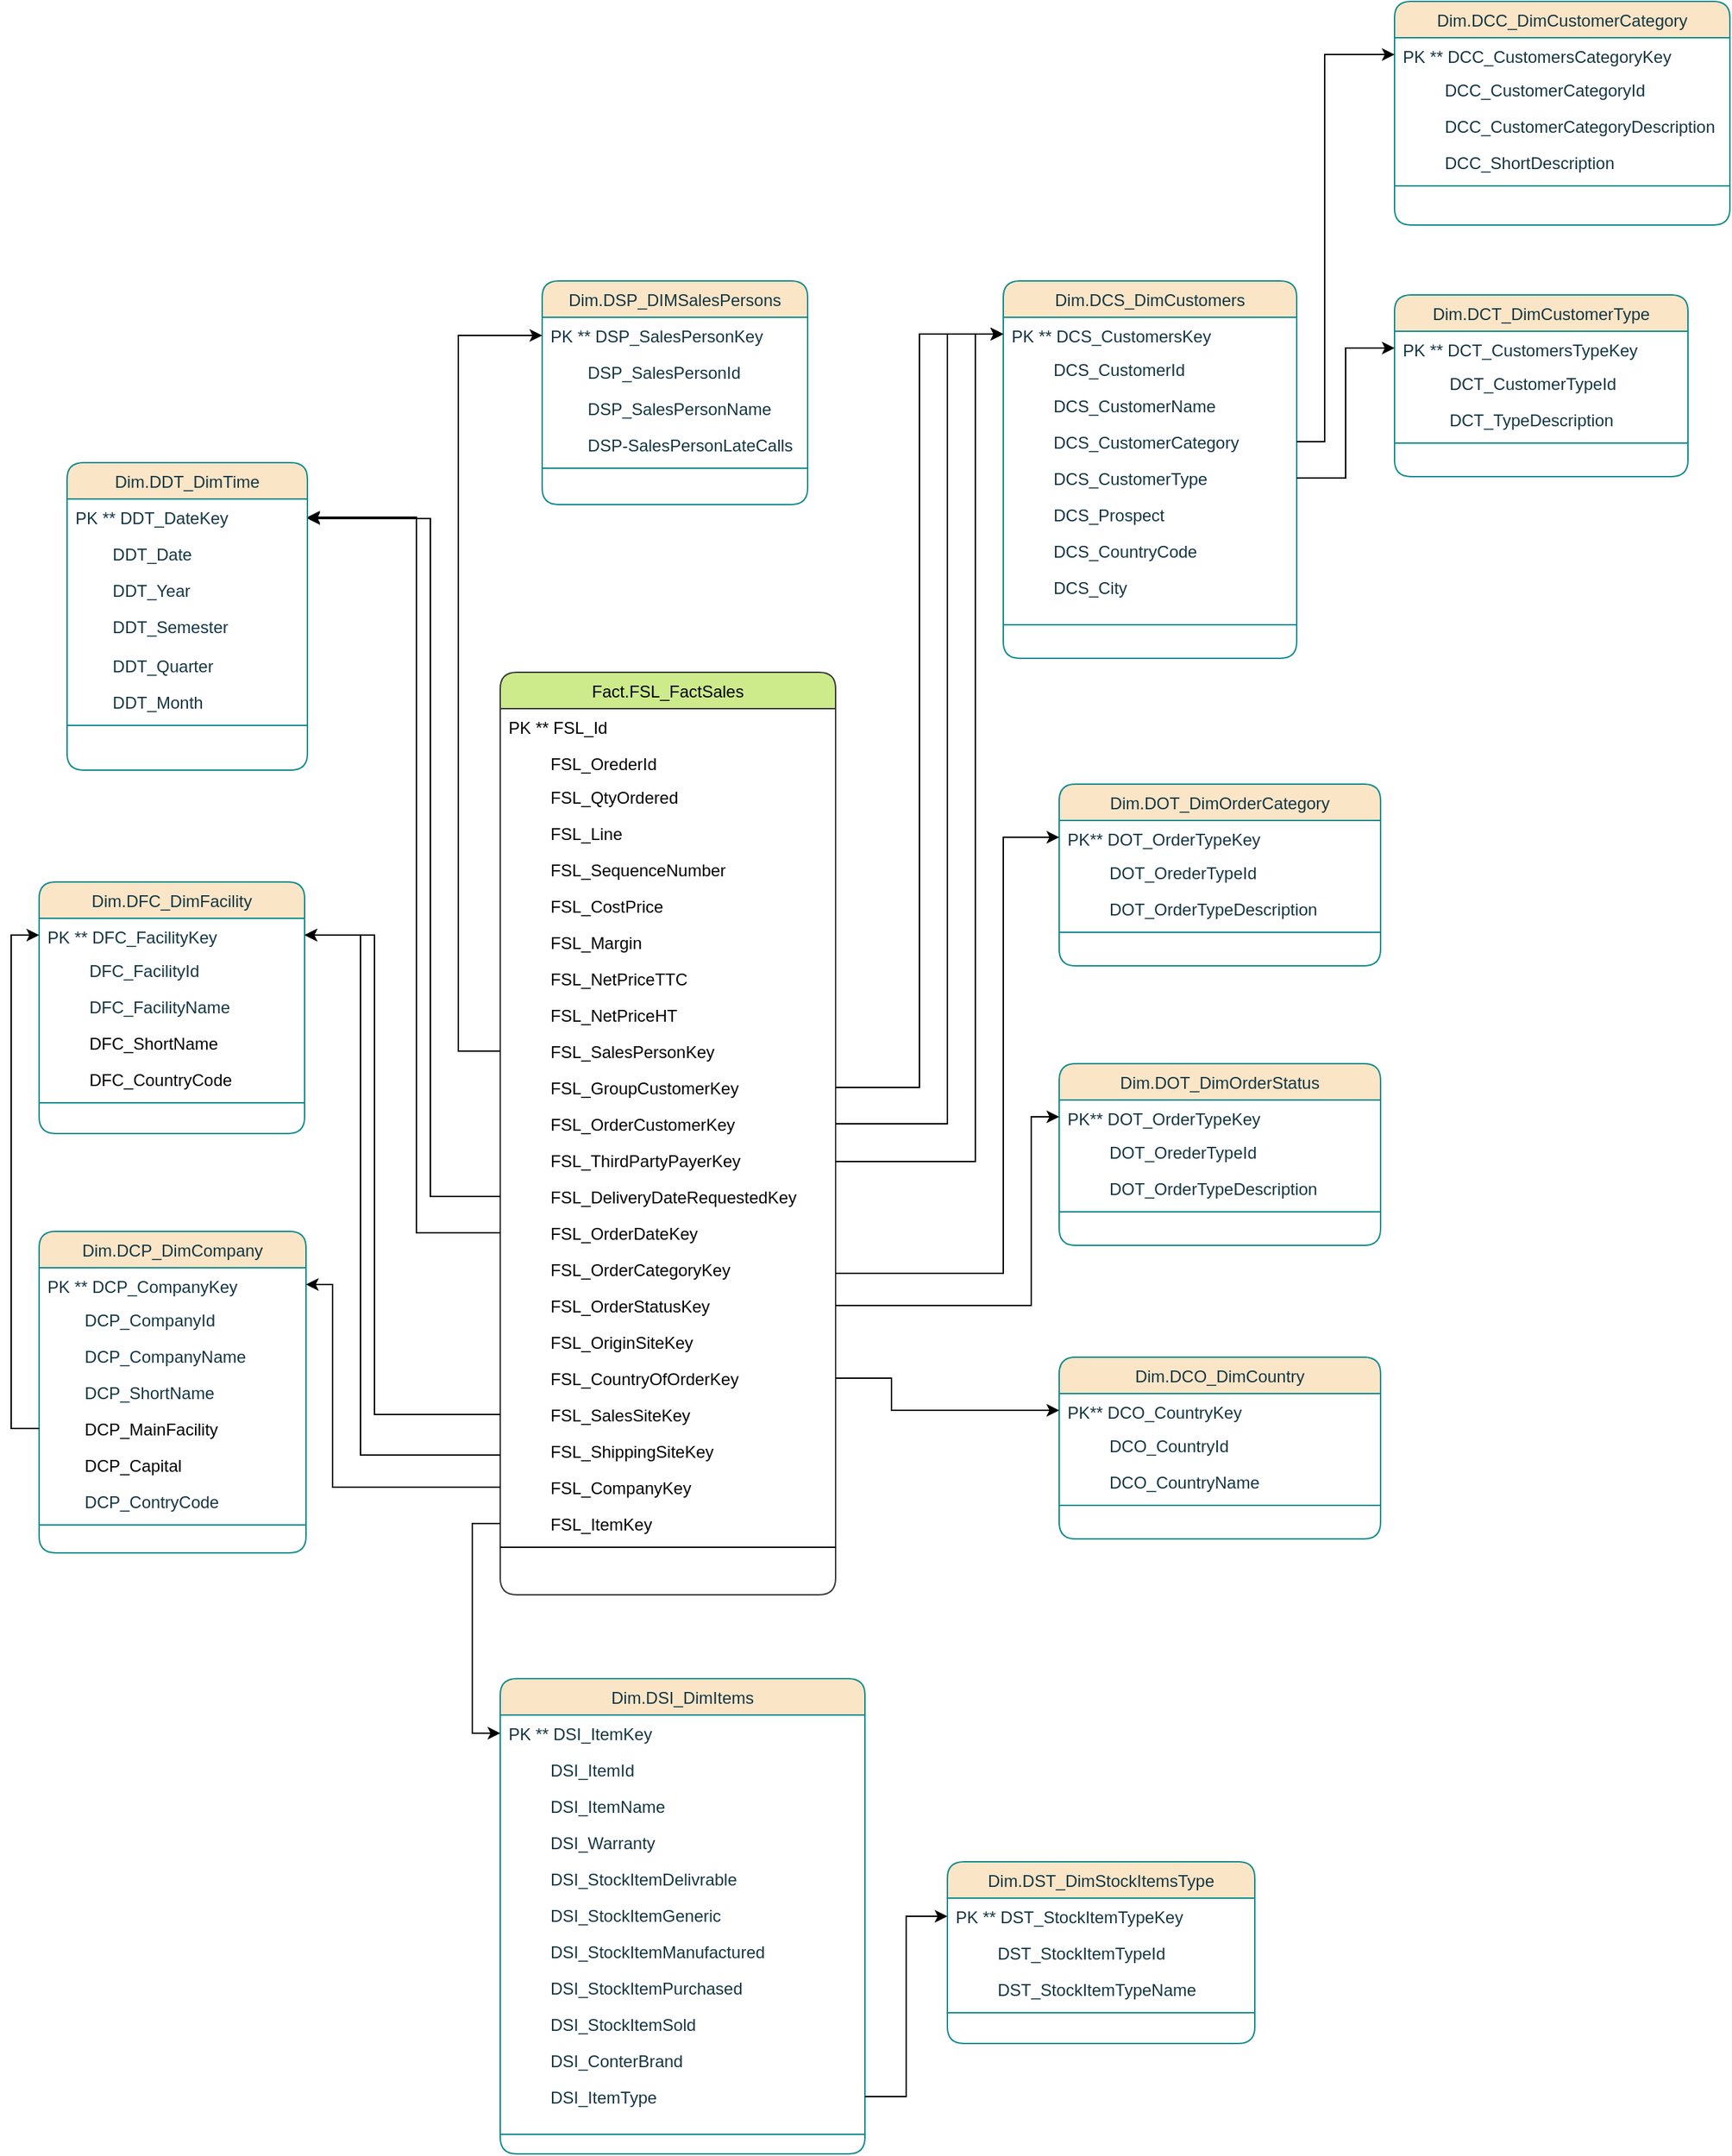 <mxfile version="21.2.3" type="github">
  <diagram id="C5RBs43oDa-KdzZeNtuy" name="Page-1">
    <mxGraphModel dx="1927" dy="1739" grid="1" gridSize="10" guides="0" tooltips="1" connect="1" arrows="1" fold="1" page="1" pageScale="1" pageWidth="827" pageHeight="1169" math="0" shadow="0">
      <root>
        <mxCell id="WIyWlLk6GJQsqaUBKTNV-0" />
        <mxCell id="WIyWlLk6GJQsqaUBKTNV-1" parent="WIyWlLk6GJQsqaUBKTNV-0" />
        <mxCell id="yMNnYsmY4ad9jijK5Zf2-32" value="Fact.FSL_FactSales" style="swimlane;fontStyle=0;align=center;verticalAlign=top;childLayout=stackLayout;horizontal=1;startSize=26;horizontalStack=0;resizeParent=1;resizeLast=0;collapsible=1;marginBottom=0;rounded=1;shadow=0;strokeWidth=1;fillStyle=auto;fillColor=#cdeb8b;strokeColor=#36393d;" parent="WIyWlLk6GJQsqaUBKTNV-1" vertex="1">
          <mxGeometry x="280" y="200" width="240" height="660" as="geometry">
            <mxRectangle x="550" y="140" width="160" height="26" as="alternateBounds" />
          </mxGeometry>
        </mxCell>
        <mxCell id="yMNnYsmY4ad9jijK5Zf2-33" value="PK ** FSL_Id" style="text;align=left;verticalAlign=top;spacingLeft=4;spacingRight=4;overflow=hidden;rotatable=0;points=[[0,0.5],[1,0.5]];portConstraint=eastwest;" parent="yMNnYsmY4ad9jijK5Zf2-32" vertex="1">
          <mxGeometry y="26" width="240" height="26" as="geometry" />
        </mxCell>
        <mxCell id="yMNnYsmY4ad9jijK5Zf2-96" value="         FSL_OrederId" style="text;align=left;verticalAlign=top;spacingLeft=4;spacingRight=4;overflow=hidden;rotatable=0;points=[[0,0.5],[1,0.5]];portConstraint=eastwest;rounded=0;shadow=0;html=0;" parent="yMNnYsmY4ad9jijK5Zf2-32" vertex="1">
          <mxGeometry y="52" width="240" height="24" as="geometry" />
        </mxCell>
        <mxCell id="yMNnYsmY4ad9jijK5Zf2-80" value="         FSL_QtyOrdered " style="text;align=left;verticalAlign=top;spacingLeft=4;spacingRight=4;overflow=hidden;rotatable=0;points=[[0,0.5],[1,0.5]];portConstraint=eastwest;rounded=0;shadow=0;html=0;" parent="yMNnYsmY4ad9jijK5Zf2-32" vertex="1">
          <mxGeometry y="76" width="240" height="26" as="geometry" />
        </mxCell>
        <mxCell id="yMNnYsmY4ad9jijK5Zf2-84" value="         FSL_Line " style="text;align=left;verticalAlign=top;spacingLeft=4;spacingRight=4;overflow=hidden;rotatable=0;points=[[0,0.5],[1,0.5]];portConstraint=eastwest;rounded=0;shadow=0;html=0;" parent="yMNnYsmY4ad9jijK5Zf2-32" vertex="1">
          <mxGeometry y="102" width="240" height="26" as="geometry" />
        </mxCell>
        <mxCell id="yMNnYsmY4ad9jijK5Zf2-85" value="         FSL_SequenceNumber " style="text;align=left;verticalAlign=top;spacingLeft=4;spacingRight=4;overflow=hidden;rotatable=0;points=[[0,0.5],[1,0.5]];portConstraint=eastwest;rounded=0;shadow=0;html=0;" parent="yMNnYsmY4ad9jijK5Zf2-32" vertex="1">
          <mxGeometry y="128" width="240" height="26" as="geometry" />
        </mxCell>
        <mxCell id="yMNnYsmY4ad9jijK5Zf2-90" value="         FSL_CostPrice " style="text;align=left;verticalAlign=top;spacingLeft=4;spacingRight=4;overflow=hidden;rotatable=0;points=[[0,0.5],[1,0.5]];portConstraint=eastwest;rounded=0;shadow=0;html=0;" parent="yMNnYsmY4ad9jijK5Zf2-32" vertex="1">
          <mxGeometry y="154" width="240" height="26" as="geometry" />
        </mxCell>
        <mxCell id="yMNnYsmY4ad9jijK5Zf2-91" value="         FSL_Margin" style="text;align=left;verticalAlign=top;spacingLeft=4;spacingRight=4;overflow=hidden;rotatable=0;points=[[0,0.5],[1,0.5]];portConstraint=eastwest;rounded=0;shadow=0;html=0;" parent="yMNnYsmY4ad9jijK5Zf2-32" vertex="1">
          <mxGeometry y="180" width="240" height="26" as="geometry" />
        </mxCell>
        <mxCell id="yMNnYsmY4ad9jijK5Zf2-92" value="         FSL_NetPriceTTC " style="text;align=left;verticalAlign=top;spacingLeft=4;spacingRight=4;overflow=hidden;rotatable=0;points=[[0,0.5],[1,0.5]];portConstraint=eastwest;rounded=0;shadow=0;html=0;" parent="yMNnYsmY4ad9jijK5Zf2-32" vertex="1">
          <mxGeometry y="206" width="240" height="26" as="geometry" />
        </mxCell>
        <mxCell id="yMNnYsmY4ad9jijK5Zf2-93" value="         FSL_NetPriceHT " style="text;align=left;verticalAlign=top;spacingLeft=4;spacingRight=4;overflow=hidden;rotatable=0;points=[[0,0.5],[1,0.5]];portConstraint=eastwest;rounded=0;shadow=0;html=0;" parent="yMNnYsmY4ad9jijK5Zf2-32" vertex="1">
          <mxGeometry y="232" width="240" height="26" as="geometry" />
        </mxCell>
        <mxCell id="yMNnYsmY4ad9jijK5Zf2-75" value="         FSL_SalesPersonKey" style="text;align=left;verticalAlign=top;spacingLeft=4;spacingRight=4;overflow=hidden;rotatable=0;points=[[0,0.5],[1,0.5]];portConstraint=eastwest;rounded=0;shadow=0;html=0;" parent="yMNnYsmY4ad9jijK5Zf2-32" vertex="1">
          <mxGeometry y="258" width="240" height="26" as="geometry" />
        </mxCell>
        <mxCell id="yMNnYsmY4ad9jijK5Zf2-46" value="         FSL_GroupCustomerKey" style="text;align=left;verticalAlign=top;spacingLeft=4;spacingRight=4;overflow=hidden;rotatable=0;points=[[0,0.5],[1,0.5]];portConstraint=eastwest;rounded=0;shadow=0;html=0;" parent="yMNnYsmY4ad9jijK5Zf2-32" vertex="1">
          <mxGeometry y="284" width="240" height="26" as="geometry" />
        </mxCell>
        <mxCell id="yMNnYsmY4ad9jijK5Zf2-48" value="         FSL_OrderCustomerKey" style="text;align=left;verticalAlign=top;spacingLeft=4;spacingRight=4;overflow=hidden;rotatable=0;points=[[0,0.5],[1,0.5]];portConstraint=eastwest;rounded=0;shadow=0;html=0;" parent="yMNnYsmY4ad9jijK5Zf2-32" vertex="1">
          <mxGeometry y="310" width="240" height="26" as="geometry" />
        </mxCell>
        <mxCell id="yMNnYsmY4ad9jijK5Zf2-49" value="         FSL_ThirdPartyPayerKey" style="text;align=left;verticalAlign=top;spacingLeft=4;spacingRight=4;overflow=hidden;rotatable=0;points=[[0,0.5],[1,0.5]];portConstraint=eastwest;rounded=0;shadow=0;html=0;" parent="yMNnYsmY4ad9jijK5Zf2-32" vertex="1">
          <mxGeometry y="336" width="240" height="26" as="geometry" />
        </mxCell>
        <mxCell id="yMNnYsmY4ad9jijK5Zf2-56" value="         FSL_DeliveryDateRequestedKey" style="text;align=left;verticalAlign=top;spacingLeft=4;spacingRight=4;overflow=hidden;rotatable=0;points=[[0,0.5],[1,0.5]];portConstraint=eastwest;rounded=0;shadow=0;html=0;" parent="yMNnYsmY4ad9jijK5Zf2-32" vertex="1">
          <mxGeometry y="362" width="240" height="26" as="geometry" />
        </mxCell>
        <mxCell id="yMNnYsmY4ad9jijK5Zf2-58" value="         FSL_OrderDateKey" style="text;align=left;verticalAlign=top;spacingLeft=4;spacingRight=4;overflow=hidden;rotatable=0;points=[[0,0.5],[1,0.5]];portConstraint=eastwest;rounded=0;shadow=0;html=0;" parent="yMNnYsmY4ad9jijK5Zf2-32" vertex="1">
          <mxGeometry y="388" width="240" height="26" as="geometry" />
        </mxCell>
        <mxCell id="yMNnYsmY4ad9jijK5Zf2-71" value="         FSL_OrderCategoryKey" style="text;align=left;verticalAlign=top;spacingLeft=4;spacingRight=4;overflow=hidden;rotatable=0;points=[[0,0.5],[1,0.5]];portConstraint=eastwest;rounded=0;shadow=0;html=0;" parent="yMNnYsmY4ad9jijK5Zf2-32" vertex="1">
          <mxGeometry y="414" width="240" height="26" as="geometry" />
        </mxCell>
        <mxCell id="yMNnYsmY4ad9jijK5Zf2-70" value="         FSL_OrderStatusKey" style="text;align=left;verticalAlign=top;spacingLeft=4;spacingRight=4;overflow=hidden;rotatable=0;points=[[0,0.5],[1,0.5]];portConstraint=eastwest;rounded=0;shadow=0;html=0;" parent="yMNnYsmY4ad9jijK5Zf2-32" vertex="1">
          <mxGeometry y="440" width="240" height="26" as="geometry" />
        </mxCell>
        <mxCell id="yMNnYsmY4ad9jijK5Zf2-72" value="         FSL_OriginSiteKey" style="text;align=left;verticalAlign=top;spacingLeft=4;spacingRight=4;overflow=hidden;rotatable=0;points=[[0,0.5],[1,0.5]];portConstraint=eastwest;rounded=0;shadow=0;html=0;" parent="yMNnYsmY4ad9jijK5Zf2-32" vertex="1">
          <mxGeometry y="466" width="240" height="26" as="geometry" />
        </mxCell>
        <mxCell id="yMNnYsmY4ad9jijK5Zf2-51" value="         FSL_CountryOfOrderKey" style="text;align=left;verticalAlign=top;spacingLeft=4;spacingRight=4;overflow=hidden;rotatable=0;points=[[0,0.5],[1,0.5]];portConstraint=eastwest;rounded=0;shadow=0;html=0;" parent="yMNnYsmY4ad9jijK5Zf2-32" vertex="1">
          <mxGeometry y="492" width="240" height="26" as="geometry" />
        </mxCell>
        <mxCell id="yMNnYsmY4ad9jijK5Zf2-73" value="         FSL_SalesSiteKey" style="text;align=left;verticalAlign=top;spacingLeft=4;spacingRight=4;overflow=hidden;rotatable=0;points=[[0,0.5],[1,0.5]];portConstraint=eastwest;rounded=0;shadow=0;html=0;" parent="yMNnYsmY4ad9jijK5Zf2-32" vertex="1">
          <mxGeometry y="518" width="240" height="26" as="geometry" />
        </mxCell>
        <mxCell id="yMNnYsmY4ad9jijK5Zf2-74" value="         FSL_ShippingSiteKey" style="text;align=left;verticalAlign=top;spacingLeft=4;spacingRight=4;overflow=hidden;rotatable=0;points=[[0,0.5],[1,0.5]];portConstraint=eastwest;rounded=0;shadow=0;html=0;" parent="yMNnYsmY4ad9jijK5Zf2-32" vertex="1">
          <mxGeometry y="544" width="240" height="26" as="geometry" />
        </mxCell>
        <mxCell id="yMNnYsmY4ad9jijK5Zf2-76" value="         FSL_CompanyKey" style="text;align=left;verticalAlign=top;spacingLeft=4;spacingRight=4;overflow=hidden;rotatable=0;points=[[0,0.5],[1,0.5]];portConstraint=eastwest;rounded=0;shadow=0;html=0;" parent="yMNnYsmY4ad9jijK5Zf2-32" vertex="1">
          <mxGeometry y="570" width="240" height="26" as="geometry" />
        </mxCell>
        <mxCell id="yMNnYsmY4ad9jijK5Zf2-88" value="         FSL_ItemKey " style="text;align=left;verticalAlign=top;spacingLeft=4;spacingRight=4;overflow=hidden;rotatable=0;points=[[0,0.5],[1,0.5]];portConstraint=eastwest;rounded=0;shadow=0;html=0;" parent="yMNnYsmY4ad9jijK5Zf2-32" vertex="1">
          <mxGeometry y="596" width="240" height="26" as="geometry" />
        </mxCell>
        <mxCell id="yMNnYsmY4ad9jijK5Zf2-87" value="" style="line;html=1;strokeWidth=1;align=left;verticalAlign=middle;spacingTop=-1;spacingLeft=3;spacingRight=3;rotatable=0;labelPosition=right;points=[];portConstraint=eastwest;" parent="yMNnYsmY4ad9jijK5Zf2-32" vertex="1">
          <mxGeometry y="622" width="240" height="8" as="geometry" />
        </mxCell>
        <mxCell id="m-47DNpjr32yF3__NVyS-0" value="Dim.DFC_DimFacility" style="swimlane;fontStyle=0;align=center;verticalAlign=top;childLayout=stackLayout;horizontal=1;startSize=26;horizontalStack=0;resizeParent=1;resizeLast=0;collapsible=1;marginBottom=0;rounded=1;shadow=0;strokeWidth=1;fillColor=#FAE5C7;strokeColor=#0F8B8D;labelBackgroundColor=none;fontColor=#143642;" vertex="1" parent="WIyWlLk6GJQsqaUBKTNV-1">
          <mxGeometry x="-50" y="350" width="190" height="180" as="geometry">
            <mxRectangle x="550" y="140" width="160" height="26" as="alternateBounds" />
          </mxGeometry>
        </mxCell>
        <mxCell id="m-47DNpjr32yF3__NVyS-1" value="PK ** DFC_FacilityKey" style="text;align=left;verticalAlign=top;spacingLeft=4;spacingRight=4;overflow=hidden;rotatable=0;points=[[0,0.5],[1,0.5]];portConstraint=eastwest;labelBackgroundColor=none;fontColor=#143642;rounded=1;" vertex="1" parent="m-47DNpjr32yF3__NVyS-0">
          <mxGeometry y="26" width="190" height="24" as="geometry" />
        </mxCell>
        <mxCell id="m-47DNpjr32yF3__NVyS-2" value="         DFC_FacilityId" style="text;align=left;verticalAlign=top;spacingLeft=4;spacingRight=4;overflow=hidden;rotatable=0;points=[[0,0.5],[1,0.5]];portConstraint=eastwest;labelBackgroundColor=none;fontColor=#143642;rounded=1;" vertex="1" parent="m-47DNpjr32yF3__NVyS-0">
          <mxGeometry y="50" width="190" height="26" as="geometry" />
        </mxCell>
        <mxCell id="m-47DNpjr32yF3__NVyS-3" value="         DFC_FacilityName" style="text;align=left;verticalAlign=top;spacingLeft=4;spacingRight=4;overflow=hidden;rotatable=0;points=[[0,0.5],[1,0.5]];portConstraint=eastwest;labelBackgroundColor=none;fontColor=#143642;rounded=1;" vertex="1" parent="m-47DNpjr32yF3__NVyS-0">
          <mxGeometry y="76" width="190" height="26" as="geometry" />
        </mxCell>
        <mxCell id="m-47DNpjr32yF3__NVyS-4" value="         DFC_ShortName" style="text;align=left;verticalAlign=top;spacingLeft=4;spacingRight=4;overflow=hidden;rotatable=0;points=[[0,0.5],[1,0.5]];portConstraint=eastwest;labelBackgroundColor=none;rounded=1;" vertex="1" parent="m-47DNpjr32yF3__NVyS-0">
          <mxGeometry y="102" width="190" height="26" as="geometry" />
        </mxCell>
        <mxCell id="m-47DNpjr32yF3__NVyS-5" value="         DFC_CountryCode" style="text;align=left;verticalAlign=top;spacingLeft=4;spacingRight=4;overflow=hidden;rotatable=0;points=[[0,0.5],[1,0.5]];portConstraint=eastwest;labelBackgroundColor=none;rounded=1;" vertex="1" parent="m-47DNpjr32yF3__NVyS-0">
          <mxGeometry y="128" width="190" height="26" as="geometry" />
        </mxCell>
        <mxCell id="m-47DNpjr32yF3__NVyS-10" value="" style="line;html=1;strokeWidth=1;align=left;verticalAlign=middle;spacingTop=-1;spacingLeft=3;spacingRight=3;rotatable=0;labelPosition=right;points=[];portConstraint=eastwest;labelBackgroundColor=none;fillColor=#FAE5C7;strokeColor=#0F8B8D;fontColor=#143642;rounded=1;" vertex="1" parent="m-47DNpjr32yF3__NVyS-0">
          <mxGeometry y="154" width="190" height="8" as="geometry" />
        </mxCell>
        <mxCell id="m-47DNpjr32yF3__NVyS-11" value="Dim.DCP_DimCompany" style="swimlane;fontStyle=0;align=center;verticalAlign=top;childLayout=stackLayout;horizontal=1;startSize=26;horizontalStack=0;resizeParent=1;resizeLast=0;collapsible=1;marginBottom=0;rounded=1;shadow=0;strokeWidth=1;fillColor=#FAE5C7;strokeColor=#0F8B8D;labelBackgroundColor=none;fontColor=#143642;" vertex="1" parent="WIyWlLk6GJQsqaUBKTNV-1">
          <mxGeometry x="-50" y="600" width="191" height="230" as="geometry">
            <mxRectangle x="550" y="140" width="160" height="26" as="alternateBounds" />
          </mxGeometry>
        </mxCell>
        <mxCell id="m-47DNpjr32yF3__NVyS-12" value="PK ** DCP_CompanyKey&#xa;" style="text;align=left;verticalAlign=top;spacingLeft=4;spacingRight=4;overflow=hidden;rotatable=0;points=[[0,0.5],[1,0.5]];portConstraint=eastwest;labelBackgroundColor=none;fontColor=#143642;rounded=1;" vertex="1" parent="m-47DNpjr32yF3__NVyS-11">
          <mxGeometry y="26" width="191" height="24" as="geometry" />
        </mxCell>
        <mxCell id="m-47DNpjr32yF3__NVyS-13" value="        DCP_CompanyId" style="text;align=left;verticalAlign=top;spacingLeft=4;spacingRight=4;overflow=hidden;rotatable=0;points=[[0,0.5],[1,0.5]];portConstraint=eastwest;labelBackgroundColor=none;fontColor=#143642;rounded=1;" vertex="1" parent="m-47DNpjr32yF3__NVyS-11">
          <mxGeometry y="50" width="191" height="26" as="geometry" />
        </mxCell>
        <mxCell id="m-47DNpjr32yF3__NVyS-14" value="        DCP_CompanyName" style="text;align=left;verticalAlign=top;spacingLeft=4;spacingRight=4;overflow=hidden;rotatable=0;points=[[0,0.5],[1,0.5]];portConstraint=eastwest;labelBackgroundColor=none;fontColor=#143642;rounded=1;" vertex="1" parent="m-47DNpjr32yF3__NVyS-11">
          <mxGeometry y="76" width="191" height="26" as="geometry" />
        </mxCell>
        <mxCell id="m-47DNpjr32yF3__NVyS-15" value="        DCP_ShortName" style="text;align=left;verticalAlign=top;spacingLeft=4;spacingRight=4;overflow=hidden;rotatable=0;points=[[0,0.5],[1,0.5]];portConstraint=eastwest;labelBackgroundColor=none;fontColor=#143642;rounded=1;" vertex="1" parent="m-47DNpjr32yF3__NVyS-11">
          <mxGeometry y="102" width="191" height="26" as="geometry" />
        </mxCell>
        <mxCell id="m-47DNpjr32yF3__NVyS-16" value="        DCP_MainFacility" style="text;align=left;verticalAlign=top;spacingLeft=4;spacingRight=4;overflow=hidden;rotatable=0;points=[[0,0.5],[1,0.5]];portConstraint=eastwest;rounded=1;shadow=0;html=0;labelBackgroundColor=none;" vertex="1" parent="m-47DNpjr32yF3__NVyS-11">
          <mxGeometry y="128" width="191" height="26" as="geometry" />
        </mxCell>
        <mxCell id="m-47DNpjr32yF3__NVyS-17" value="        DCP_Capital" style="text;align=left;verticalAlign=top;spacingLeft=4;spacingRight=4;overflow=hidden;rotatable=0;points=[[0,0.5],[1,0.5]];portConstraint=eastwest;rounded=1;shadow=0;html=0;labelBackgroundColor=none;" vertex="1" parent="m-47DNpjr32yF3__NVyS-11">
          <mxGeometry y="154" width="191" height="26" as="geometry" />
        </mxCell>
        <mxCell id="m-47DNpjr32yF3__NVyS-18" value="        DCP_ContryCode" style="text;align=left;verticalAlign=top;spacingLeft=4;spacingRight=4;overflow=hidden;rotatable=0;points=[[0,0.5],[1,0.5]];portConstraint=eastwest;labelBackgroundColor=none;fontColor=#143642;rounded=1;" vertex="1" parent="m-47DNpjr32yF3__NVyS-11">
          <mxGeometry y="180" width="191" height="26" as="geometry" />
        </mxCell>
        <mxCell id="m-47DNpjr32yF3__NVyS-19" value="" style="line;html=1;strokeWidth=1;align=left;verticalAlign=middle;spacingTop=-1;spacingLeft=3;spacingRight=3;rotatable=0;labelPosition=right;points=[];portConstraint=eastwest;labelBackgroundColor=none;fillColor=#FAE5C7;strokeColor=#0F8B8D;fontColor=#143642;rounded=1;" vertex="1" parent="m-47DNpjr32yF3__NVyS-11">
          <mxGeometry y="206" width="191" height="8" as="geometry" />
        </mxCell>
        <mxCell id="m-47DNpjr32yF3__NVyS-20" value="Dim.DDT_DimTime" style="swimlane;fontStyle=0;align=center;verticalAlign=top;childLayout=stackLayout;horizontal=1;startSize=26;horizontalStack=0;resizeParent=1;resizeLast=0;collapsible=1;marginBottom=0;rounded=1;shadow=0;strokeWidth=1;fillColor=#FAE5C7;strokeColor=#0F8B8D;labelBackgroundColor=none;fontColor=#143642;" vertex="1" parent="WIyWlLk6GJQsqaUBKTNV-1">
          <mxGeometry x="-30" y="50" width="172" height="220" as="geometry">
            <mxRectangle x="550" y="140" width="160" height="26" as="alternateBounds" />
          </mxGeometry>
        </mxCell>
        <mxCell id="m-47DNpjr32yF3__NVyS-21" value="PK ** DDT_DateKey" style="text;align=left;verticalAlign=top;spacingLeft=4;spacingRight=4;overflow=hidden;rotatable=0;points=[[0,0.5],[1,0.5]];portConstraint=eastwest;labelBackgroundColor=none;fontColor=#143642;rounded=1;" vertex="1" parent="m-47DNpjr32yF3__NVyS-20">
          <mxGeometry y="26" width="172" height="26" as="geometry" />
        </mxCell>
        <mxCell id="m-47DNpjr32yF3__NVyS-22" value="        DDT_Date&#xa;" style="text;align=left;verticalAlign=top;spacingLeft=4;spacingRight=4;overflow=hidden;rotatable=0;points=[[0,0.5],[1,0.5]];portConstraint=eastwest;labelBackgroundColor=none;fontColor=#143642;rounded=1;" vertex="1" parent="m-47DNpjr32yF3__NVyS-20">
          <mxGeometry y="52" width="172" height="26" as="geometry" />
        </mxCell>
        <mxCell id="m-47DNpjr32yF3__NVyS-23" value="        DDT_Year&#xa;" style="text;align=left;verticalAlign=top;spacingLeft=4;spacingRight=4;overflow=hidden;rotatable=0;points=[[0,0.5],[1,0.5]];portConstraint=eastwest;labelBackgroundColor=none;fontColor=#143642;rounded=1;" vertex="1" parent="m-47DNpjr32yF3__NVyS-20">
          <mxGeometry y="78" width="172" height="26" as="geometry" />
        </mxCell>
        <mxCell id="m-47DNpjr32yF3__NVyS-24" value="        DDT_Semester&#xa;" style="text;align=left;verticalAlign=top;spacingLeft=4;spacingRight=4;overflow=hidden;rotatable=0;points=[[0,0.5],[1,0.5]];portConstraint=eastwest;labelBackgroundColor=none;fontColor=#143642;rounded=1;" vertex="1" parent="m-47DNpjr32yF3__NVyS-20">
          <mxGeometry y="104" width="172" height="28" as="geometry" />
        </mxCell>
        <mxCell id="m-47DNpjr32yF3__NVyS-25" value="        DDT_Quarter" style="text;align=left;verticalAlign=top;spacingLeft=4;spacingRight=4;overflow=hidden;rotatable=0;points=[[0,0.5],[1,0.5]];portConstraint=eastwest;labelBackgroundColor=none;fontColor=#143642;rounded=1;" vertex="1" parent="m-47DNpjr32yF3__NVyS-20">
          <mxGeometry y="132" width="172" height="26" as="geometry" />
        </mxCell>
        <mxCell id="m-47DNpjr32yF3__NVyS-26" value="        DDT_Month&#xa;" style="text;align=left;verticalAlign=top;spacingLeft=4;spacingRight=4;overflow=hidden;rotatable=0;points=[[0,0.5],[1,0.5]];portConstraint=eastwest;labelBackgroundColor=none;fontColor=#143642;rounded=1;" vertex="1" parent="m-47DNpjr32yF3__NVyS-20">
          <mxGeometry y="158" width="172" height="26" as="geometry" />
        </mxCell>
        <mxCell id="m-47DNpjr32yF3__NVyS-27" value="" style="line;html=1;strokeWidth=1;align=left;verticalAlign=middle;spacingTop=-1;spacingLeft=3;spacingRight=3;rotatable=0;labelPosition=right;points=[];portConstraint=eastwest;labelBackgroundColor=none;fillColor=#FAE5C7;strokeColor=#0F8B8D;fontColor=#143642;rounded=1;" vertex="1" parent="m-47DNpjr32yF3__NVyS-20">
          <mxGeometry y="184" width="172" height="8" as="geometry" />
        </mxCell>
        <mxCell id="m-47DNpjr32yF3__NVyS-28" value="Dim.DSI_DimItems" style="swimlane;fontStyle=0;align=center;verticalAlign=top;childLayout=stackLayout;horizontal=1;startSize=26;horizontalStack=0;resizeParent=1;resizeLast=0;collapsible=1;marginBottom=0;rounded=1;shadow=0;strokeWidth=1;fillColor=#FAE5C7;strokeColor=#0F8B8D;labelBackgroundColor=none;fontColor=#143642;" vertex="1" parent="WIyWlLk6GJQsqaUBKTNV-1">
          <mxGeometry x="280" y="920" width="261" height="340" as="geometry">
            <mxRectangle x="550" y="140" width="160" height="26" as="alternateBounds" />
          </mxGeometry>
        </mxCell>
        <mxCell id="m-47DNpjr32yF3__NVyS-29" value="PK ** DSI_ItemKey" style="text;align=left;verticalAlign=top;spacingLeft=4;spacingRight=4;overflow=hidden;rotatable=0;points=[[0,0.5],[1,0.5]];portConstraint=eastwest;labelBackgroundColor=none;fontColor=#143642;rounded=1;" vertex="1" parent="m-47DNpjr32yF3__NVyS-28">
          <mxGeometry y="26" width="261" height="26" as="geometry" />
        </mxCell>
        <mxCell id="m-47DNpjr32yF3__NVyS-30" value="         DSI_ItemId&#xa;" style="text;align=left;verticalAlign=top;spacingLeft=4;spacingRight=4;overflow=hidden;rotatable=0;points=[[0,0.5],[1,0.5]];portConstraint=eastwest;labelBackgroundColor=none;fontColor=#143642;rounded=1;" vertex="1" parent="m-47DNpjr32yF3__NVyS-28">
          <mxGeometry y="52" width="261" height="26" as="geometry" />
        </mxCell>
        <mxCell id="m-47DNpjr32yF3__NVyS-31" value="         DSI_ItemName&#xa;" style="text;align=left;verticalAlign=top;spacingLeft=4;spacingRight=4;overflow=hidden;rotatable=0;points=[[0,0.5],[1,0.5]];portConstraint=eastwest;labelBackgroundColor=none;fontColor=#143642;rounded=1;" vertex="1" parent="m-47DNpjr32yF3__NVyS-28">
          <mxGeometry y="78" width="261" height="26" as="geometry" />
        </mxCell>
        <mxCell id="m-47DNpjr32yF3__NVyS-126" value="         DSI_Warranty&#xa;" style="text;align=left;verticalAlign=top;spacingLeft=4;spacingRight=4;overflow=hidden;rotatable=0;points=[[0,0.5],[1,0.5]];portConstraint=eastwest;labelBackgroundColor=none;fontColor=#143642;rounded=1;" vertex="1" parent="m-47DNpjr32yF3__NVyS-28">
          <mxGeometry y="104" width="261" height="26" as="geometry" />
        </mxCell>
        <mxCell id="m-47DNpjr32yF3__NVyS-33" value="         DSI_StockItemDelivrable" style="text;align=left;verticalAlign=top;spacingLeft=4;spacingRight=4;overflow=hidden;rotatable=0;points=[[0,0.5],[1,0.5]];portConstraint=eastwest;labelBackgroundColor=none;fontColor=#143642;rounded=1;" vertex="1" parent="m-47DNpjr32yF3__NVyS-28">
          <mxGeometry y="130" width="261" height="26" as="geometry" />
        </mxCell>
        <mxCell id="m-47DNpjr32yF3__NVyS-34" value="         DSI_StockItemGeneric &#xa;" style="text;align=left;verticalAlign=top;spacingLeft=4;spacingRight=4;overflow=hidden;rotatable=0;points=[[0,0.5],[1,0.5]];portConstraint=eastwest;labelBackgroundColor=none;fontColor=#143642;rounded=1;" vertex="1" parent="m-47DNpjr32yF3__NVyS-28">
          <mxGeometry y="156" width="261" height="26" as="geometry" />
        </mxCell>
        <mxCell id="m-47DNpjr32yF3__NVyS-35" value="         DSI_StockItemManufactured" style="text;align=left;verticalAlign=top;spacingLeft=4;spacingRight=4;overflow=hidden;rotatable=0;points=[[0,0.5],[1,0.5]];portConstraint=eastwest;labelBackgroundColor=none;fontColor=#143642;rounded=1;" vertex="1" parent="m-47DNpjr32yF3__NVyS-28">
          <mxGeometry y="182" width="261" height="26" as="geometry" />
        </mxCell>
        <mxCell id="m-47DNpjr32yF3__NVyS-36" value="         DSI_StockItemPurchased" style="text;align=left;verticalAlign=top;spacingLeft=4;spacingRight=4;overflow=hidden;rotatable=0;points=[[0,0.5],[1,0.5]];portConstraint=eastwest;labelBackgroundColor=none;fontColor=#143642;rounded=1;" vertex="1" parent="m-47DNpjr32yF3__NVyS-28">
          <mxGeometry y="208" width="261" height="26" as="geometry" />
        </mxCell>
        <mxCell id="m-47DNpjr32yF3__NVyS-37" value="         DSI_StockItemSold&#xa;" style="text;align=left;verticalAlign=top;spacingLeft=4;spacingRight=4;overflow=hidden;rotatable=0;points=[[0,0.5],[1,0.5]];portConstraint=eastwest;labelBackgroundColor=none;fontColor=#143642;rounded=1;" vertex="1" parent="m-47DNpjr32yF3__NVyS-28">
          <mxGeometry y="234" width="261" height="26" as="geometry" />
        </mxCell>
        <mxCell id="m-47DNpjr32yF3__NVyS-127" value="         DSI_ConterBrand&#xa;" style="text;align=left;verticalAlign=top;spacingLeft=4;spacingRight=4;overflow=hidden;rotatable=0;points=[[0,0.5],[1,0.5]];portConstraint=eastwest;labelBackgroundColor=none;fontColor=#143642;rounded=1;" vertex="1" parent="m-47DNpjr32yF3__NVyS-28">
          <mxGeometry y="260" width="261" height="26" as="geometry" />
        </mxCell>
        <mxCell id="m-47DNpjr32yF3__NVyS-128" value="         DSI_ItemType&#xa;" style="text;align=left;verticalAlign=top;spacingLeft=4;spacingRight=4;overflow=hidden;rotatable=0;points=[[0,0.5],[1,0.5]];portConstraint=eastwest;labelBackgroundColor=none;fontColor=#143642;rounded=1;" vertex="1" parent="m-47DNpjr32yF3__NVyS-28">
          <mxGeometry y="286" width="261" height="26" as="geometry" />
        </mxCell>
        <mxCell id="m-47DNpjr32yF3__NVyS-41" value="" style="line;html=1;strokeWidth=1;align=left;verticalAlign=middle;spacingTop=-1;spacingLeft=3;spacingRight=3;rotatable=0;labelPosition=right;points=[];portConstraint=eastwest;labelBackgroundColor=none;fillColor=#FAE5C7;strokeColor=#0F8B8D;fontColor=#143642;rounded=1;" vertex="1" parent="m-47DNpjr32yF3__NVyS-28">
          <mxGeometry y="312" width="261" height="28" as="geometry" />
        </mxCell>
        <mxCell id="m-47DNpjr32yF3__NVyS-42" value="Dim.DST_DimStockItemsType" style="swimlane;fontStyle=0;align=center;verticalAlign=top;childLayout=stackLayout;horizontal=1;startSize=26;horizontalStack=0;resizeParent=1;resizeLast=0;collapsible=1;marginBottom=0;rounded=1;shadow=0;strokeWidth=1;fillColor=#FAE5C7;strokeColor=#0F8B8D;labelBackgroundColor=none;fontColor=#143642;" vertex="1" parent="WIyWlLk6GJQsqaUBKTNV-1">
          <mxGeometry x="600" y="1051" width="220" height="130" as="geometry">
            <mxRectangle x="550" y="140" width="160" height="26" as="alternateBounds" />
          </mxGeometry>
        </mxCell>
        <mxCell id="m-47DNpjr32yF3__NVyS-43" value="PK ** DST_StockItemTypeKey" style="text;align=left;verticalAlign=top;spacingLeft=4;spacingRight=4;overflow=hidden;rotatable=0;points=[[0,0.5],[1,0.5]];portConstraint=eastwest;labelBackgroundColor=none;fontColor=#143642;rounded=1;" vertex="1" parent="m-47DNpjr32yF3__NVyS-42">
          <mxGeometry y="26" width="220" height="26" as="geometry" />
        </mxCell>
        <mxCell id="m-47DNpjr32yF3__NVyS-44" value="         DST_StockItemTypeId&#xa;" style="text;align=left;verticalAlign=top;spacingLeft=4;spacingRight=4;overflow=hidden;rotatable=0;points=[[0,0.5],[1,0.5]];portConstraint=eastwest;labelBackgroundColor=none;fontColor=#143642;rounded=1;" vertex="1" parent="m-47DNpjr32yF3__NVyS-42">
          <mxGeometry y="52" width="220" height="26" as="geometry" />
        </mxCell>
        <mxCell id="m-47DNpjr32yF3__NVyS-45" value="         DST_StockItemTypeName" style="text;align=left;verticalAlign=top;spacingLeft=4;spacingRight=4;overflow=hidden;rotatable=0;points=[[0,0.5],[1,0.5]];portConstraint=eastwest;labelBackgroundColor=none;fontColor=#143642;rounded=1;" vertex="1" parent="m-47DNpjr32yF3__NVyS-42">
          <mxGeometry y="78" width="220" height="26" as="geometry" />
        </mxCell>
        <mxCell id="m-47DNpjr32yF3__NVyS-46" value="" style="line;html=1;strokeWidth=1;align=left;verticalAlign=middle;spacingTop=-1;spacingLeft=3;spacingRight=3;rotatable=0;labelPosition=right;points=[];portConstraint=eastwest;labelBackgroundColor=none;fillColor=#FAE5C7;strokeColor=#0F8B8D;fontColor=#143642;rounded=1;" vertex="1" parent="m-47DNpjr32yF3__NVyS-42">
          <mxGeometry y="104" width="220" height="8" as="geometry" />
        </mxCell>
        <mxCell id="m-47DNpjr32yF3__NVyS-47" value="Dim.DSP_DIMSalesPersons" style="swimlane;fontStyle=0;align=center;verticalAlign=top;childLayout=stackLayout;horizontal=1;startSize=26;horizontalStack=0;resizeParent=1;resizeLast=0;collapsible=1;marginBottom=0;rounded=1;shadow=0;strokeWidth=1;fillColor=#FAE5C7;strokeColor=#0F8B8D;labelBackgroundColor=none;fontColor=#143642;" vertex="1" parent="WIyWlLk6GJQsqaUBKTNV-1">
          <mxGeometry x="310" y="-80" width="190" height="160" as="geometry">
            <mxRectangle x="550" y="140" width="160" height="26" as="alternateBounds" />
          </mxGeometry>
        </mxCell>
        <mxCell id="m-47DNpjr32yF3__NVyS-48" value="PK ** DSP_SalesPersonKey" style="text;align=left;verticalAlign=top;spacingLeft=4;spacingRight=4;overflow=hidden;rotatable=0;points=[[0,0.5],[1,0.5]];portConstraint=eastwest;labelBackgroundColor=none;fontColor=#143642;rounded=1;" vertex="1" parent="m-47DNpjr32yF3__NVyS-47">
          <mxGeometry y="26" width="190" height="26" as="geometry" />
        </mxCell>
        <mxCell id="m-47DNpjr32yF3__NVyS-49" value="        DSP_SalesPersonId" style="text;align=left;verticalAlign=top;spacingLeft=4;spacingRight=4;overflow=hidden;rotatable=0;points=[[0,0.5],[1,0.5]];portConstraint=eastwest;labelBackgroundColor=none;fontColor=#143642;rounded=1;" vertex="1" parent="m-47DNpjr32yF3__NVyS-47">
          <mxGeometry y="52" width="190" height="26" as="geometry" />
        </mxCell>
        <mxCell id="m-47DNpjr32yF3__NVyS-50" value="        DSP_SalesPersonName" style="text;align=left;verticalAlign=top;spacingLeft=4;spacingRight=4;overflow=hidden;rotatable=0;points=[[0,0.5],[1,0.5]];portConstraint=eastwest;labelBackgroundColor=none;fontColor=#143642;rounded=1;" vertex="1" parent="m-47DNpjr32yF3__NVyS-47">
          <mxGeometry y="78" width="190" height="26" as="geometry" />
        </mxCell>
        <mxCell id="m-47DNpjr32yF3__NVyS-51" value="        DSP-SalesPersonLateCalls" style="text;align=left;verticalAlign=top;spacingLeft=4;spacingRight=4;overflow=hidden;rotatable=0;points=[[0,0.5],[1,0.5]];portConstraint=eastwest;rounded=1;shadow=0;html=0;labelBackgroundColor=none;fontColor=#143642;" vertex="1" parent="m-47DNpjr32yF3__NVyS-47">
          <mxGeometry y="104" width="190" height="26" as="geometry" />
        </mxCell>
        <mxCell id="m-47DNpjr32yF3__NVyS-54" value="" style="line;html=1;strokeWidth=1;align=left;verticalAlign=middle;spacingTop=-1;spacingLeft=3;spacingRight=3;rotatable=0;labelPosition=right;points=[];portConstraint=eastwest;labelBackgroundColor=none;fillColor=#FAE5C7;strokeColor=#0F8B8D;fontColor=#143642;rounded=1;" vertex="1" parent="m-47DNpjr32yF3__NVyS-47">
          <mxGeometry y="130" width="190" height="8" as="geometry" />
        </mxCell>
        <mxCell id="m-47DNpjr32yF3__NVyS-55" value="Dim.DCS_DimCustomers" style="swimlane;fontStyle=0;align=center;verticalAlign=top;childLayout=stackLayout;horizontal=1;startSize=26;horizontalStack=0;resizeParent=1;resizeLast=0;collapsible=1;marginBottom=0;rounded=1;shadow=0;strokeWidth=1;fillColor=#FAE5C7;strokeColor=#0F8B8D;labelBackgroundColor=none;fontColor=#143642;" vertex="1" parent="WIyWlLk6GJQsqaUBKTNV-1">
          <mxGeometry x="640" y="-80" width="210" height="270" as="geometry">
            <mxRectangle x="550" y="140" width="160" height="26" as="alternateBounds" />
          </mxGeometry>
        </mxCell>
        <mxCell id="m-47DNpjr32yF3__NVyS-56" value="PK ** DCS_CustomersKey" style="text;align=left;verticalAlign=top;spacingLeft=4;spacingRight=4;overflow=hidden;rotatable=0;points=[[0,0.5],[1,0.5]];portConstraint=eastwest;labelBackgroundColor=none;fontColor=#143642;rounded=1;" vertex="1" parent="m-47DNpjr32yF3__NVyS-55">
          <mxGeometry y="26" width="210" height="24" as="geometry" />
        </mxCell>
        <mxCell id="m-47DNpjr32yF3__NVyS-57" value="         DCS_CustomerId" style="text;align=left;verticalAlign=top;spacingLeft=4;spacingRight=4;overflow=hidden;rotatable=0;points=[[0,0.5],[1,0.5]];portConstraint=eastwest;labelBackgroundColor=none;fontColor=#143642;rounded=1;" vertex="1" parent="m-47DNpjr32yF3__NVyS-55">
          <mxGeometry y="50" width="210" height="26" as="geometry" />
        </mxCell>
        <mxCell id="m-47DNpjr32yF3__NVyS-58" value="         DCS_CustomerName" style="text;align=left;verticalAlign=top;spacingLeft=4;spacingRight=4;overflow=hidden;rotatable=0;points=[[0,0.5],[1,0.5]];portConstraint=eastwest;labelBackgroundColor=none;fontColor=#143642;rounded=1;" vertex="1" parent="m-47DNpjr32yF3__NVyS-55">
          <mxGeometry y="76" width="210" height="26" as="geometry" />
        </mxCell>
        <mxCell id="m-47DNpjr32yF3__NVyS-59" value="         DCS_CustomerCategory" style="text;align=left;verticalAlign=top;spacingLeft=4;spacingRight=4;overflow=hidden;rotatable=0;points=[[0,0.5],[1,0.5]];portConstraint=eastwest;labelBackgroundColor=none;fontColor=#143642;rounded=1;" vertex="1" parent="m-47DNpjr32yF3__NVyS-55">
          <mxGeometry y="102" width="210" height="26" as="geometry" />
        </mxCell>
        <mxCell id="m-47DNpjr32yF3__NVyS-60" value="         DCS_CustomerType" style="text;align=left;verticalAlign=top;spacingLeft=4;spacingRight=4;overflow=hidden;rotatable=0;points=[[0,0.5],[1,0.5]];portConstraint=eastwest;labelBackgroundColor=none;fontColor=#143642;rounded=1;" vertex="1" parent="m-47DNpjr32yF3__NVyS-55">
          <mxGeometry y="128" width="210" height="26" as="geometry" />
        </mxCell>
        <mxCell id="m-47DNpjr32yF3__NVyS-106" value="         DCS_Prospect" style="text;align=left;verticalAlign=top;spacingLeft=4;spacingRight=4;overflow=hidden;rotatable=0;points=[[0,0.5],[1,0.5]];portConstraint=eastwest;labelBackgroundColor=none;fontColor=#143642;rounded=1;" vertex="1" parent="m-47DNpjr32yF3__NVyS-55">
          <mxGeometry y="154" width="210" height="26" as="geometry" />
        </mxCell>
        <mxCell id="m-47DNpjr32yF3__NVyS-107" value="         DCS_CountryCode" style="text;align=left;verticalAlign=top;spacingLeft=4;spacingRight=4;overflow=hidden;rotatable=0;points=[[0,0.5],[1,0.5]];portConstraint=eastwest;labelBackgroundColor=none;fontColor=#143642;rounded=1;" vertex="1" parent="m-47DNpjr32yF3__NVyS-55">
          <mxGeometry y="180" width="210" height="26" as="geometry" />
        </mxCell>
        <mxCell id="m-47DNpjr32yF3__NVyS-108" value="         DCS_City" style="text;align=left;verticalAlign=top;spacingLeft=4;spacingRight=4;overflow=hidden;rotatable=0;points=[[0,0.5],[1,0.5]];portConstraint=eastwest;labelBackgroundColor=none;fontColor=#143642;rounded=1;" vertex="1" parent="m-47DNpjr32yF3__NVyS-55">
          <mxGeometry y="206" width="210" height="26" as="geometry" />
        </mxCell>
        <mxCell id="m-47DNpjr32yF3__NVyS-61" value="" style="line;html=1;strokeWidth=1;align=left;verticalAlign=middle;spacingTop=-1;spacingLeft=3;spacingRight=3;rotatable=0;labelPosition=right;points=[];portConstraint=eastwest;labelBackgroundColor=none;fillColor=#FAE5C7;strokeColor=#0F8B8D;fontColor=#143642;rounded=1;" vertex="1" parent="m-47DNpjr32yF3__NVyS-55">
          <mxGeometry y="232" width="210" height="28" as="geometry" />
        </mxCell>
        <mxCell id="m-47DNpjr32yF3__NVyS-67" value="Dim.DOT_DimOrderStatus" style="swimlane;fontStyle=0;align=center;verticalAlign=top;childLayout=stackLayout;horizontal=1;startSize=26;horizontalStack=0;resizeParent=1;resizeLast=0;collapsible=1;marginBottom=0;rounded=1;shadow=0;strokeWidth=1;fillColor=#FAE5C7;strokeColor=#0F8B8D;labelBackgroundColor=none;fontColor=#143642;" vertex="1" parent="WIyWlLk6GJQsqaUBKTNV-1">
          <mxGeometry x="680" y="480" width="230" height="130" as="geometry">
            <mxRectangle x="550" y="140" width="160" height="26" as="alternateBounds" />
          </mxGeometry>
        </mxCell>
        <mxCell id="m-47DNpjr32yF3__NVyS-68" value="PK** DOT_OrderTypeKey&#xa; " style="text;align=left;verticalAlign=top;spacingLeft=4;spacingRight=4;overflow=hidden;rotatable=0;points=[[0,0.5],[1,0.5]];portConstraint=eastwest;labelBackgroundColor=none;fontColor=#143642;rounded=1;" vertex="1" parent="m-47DNpjr32yF3__NVyS-67">
          <mxGeometry y="26" width="230" height="24" as="geometry" />
        </mxCell>
        <mxCell id="m-47DNpjr32yF3__NVyS-69" value="         DOT_OrederTypeId" style="text;align=left;verticalAlign=top;spacingLeft=4;spacingRight=4;overflow=hidden;rotatable=0;points=[[0,0.5],[1,0.5]];portConstraint=eastwest;labelBackgroundColor=none;fontColor=#143642;rounded=1;" vertex="1" parent="m-47DNpjr32yF3__NVyS-67">
          <mxGeometry y="50" width="230" height="26" as="geometry" />
        </mxCell>
        <mxCell id="m-47DNpjr32yF3__NVyS-70" value="         DOT_OrderTypeDescription" style="text;align=left;verticalAlign=top;spacingLeft=4;spacingRight=4;overflow=hidden;rotatable=0;points=[[0,0.5],[1,0.5]];portConstraint=eastwest;labelBackgroundColor=none;fontColor=#143642;rounded=1;" vertex="1" parent="m-47DNpjr32yF3__NVyS-67">
          <mxGeometry y="76" width="230" height="26" as="geometry" />
        </mxCell>
        <mxCell id="m-47DNpjr32yF3__NVyS-71" value="" style="line;html=1;strokeWidth=1;align=left;verticalAlign=middle;spacingTop=-1;spacingLeft=3;spacingRight=3;rotatable=0;labelPosition=right;points=[];portConstraint=eastwest;labelBackgroundColor=none;fillColor=#FAE5C7;strokeColor=#0F8B8D;fontColor=#143642;rounded=1;" vertex="1" parent="m-47DNpjr32yF3__NVyS-67">
          <mxGeometry y="102" width="230" height="8" as="geometry" />
        </mxCell>
        <mxCell id="m-47DNpjr32yF3__NVyS-72" value="Dim.DCO_DimCountry" style="swimlane;fontStyle=0;align=center;verticalAlign=top;childLayout=stackLayout;horizontal=1;startSize=26;horizontalStack=0;resizeParent=1;resizeLast=0;collapsible=1;marginBottom=0;rounded=1;shadow=0;strokeWidth=1;fillColor=#FAE5C7;strokeColor=#0F8B8D;labelBackgroundColor=none;fontColor=#143642;" vertex="1" parent="WIyWlLk6GJQsqaUBKTNV-1">
          <mxGeometry x="680" y="690" width="230" height="130" as="geometry">
            <mxRectangle x="550" y="140" width="160" height="26" as="alternateBounds" />
          </mxGeometry>
        </mxCell>
        <mxCell id="m-47DNpjr32yF3__NVyS-73" value="PK** DCO_CountryKey&#xa; " style="text;align=left;verticalAlign=top;spacingLeft=4;spacingRight=4;overflow=hidden;rotatable=0;points=[[0,0.5],[1,0.5]];portConstraint=eastwest;labelBackgroundColor=none;fontColor=#143642;rounded=1;" vertex="1" parent="m-47DNpjr32yF3__NVyS-72">
          <mxGeometry y="26" width="230" height="24" as="geometry" />
        </mxCell>
        <mxCell id="m-47DNpjr32yF3__NVyS-74" value="         DCO_CountryId" style="text;align=left;verticalAlign=top;spacingLeft=4;spacingRight=4;overflow=hidden;rotatable=0;points=[[0,0.5],[1,0.5]];portConstraint=eastwest;labelBackgroundColor=none;fontColor=#143642;rounded=1;" vertex="1" parent="m-47DNpjr32yF3__NVyS-72">
          <mxGeometry y="50" width="230" height="26" as="geometry" />
        </mxCell>
        <mxCell id="m-47DNpjr32yF3__NVyS-75" value="         DCO_CountryName" style="text;align=left;verticalAlign=top;spacingLeft=4;spacingRight=4;overflow=hidden;rotatable=0;points=[[0,0.5],[1,0.5]];portConstraint=eastwest;labelBackgroundColor=none;fontColor=#143642;rounded=1;" vertex="1" parent="m-47DNpjr32yF3__NVyS-72">
          <mxGeometry y="76" width="230" height="26" as="geometry" />
        </mxCell>
        <mxCell id="m-47DNpjr32yF3__NVyS-76" value="" style="line;html=1;strokeWidth=1;align=left;verticalAlign=middle;spacingTop=-1;spacingLeft=3;spacingRight=3;rotatable=0;labelPosition=right;points=[];portConstraint=eastwest;labelBackgroundColor=none;fillColor=#FAE5C7;strokeColor=#0F8B8D;fontColor=#143642;rounded=1;" vertex="1" parent="m-47DNpjr32yF3__NVyS-72">
          <mxGeometry y="102" width="230" height="8" as="geometry" />
        </mxCell>
        <mxCell id="m-47DNpjr32yF3__NVyS-77" value="Dim.DOT_DimOrderCategory" style="swimlane;fontStyle=0;align=center;verticalAlign=top;childLayout=stackLayout;horizontal=1;startSize=26;horizontalStack=0;resizeParent=1;resizeLast=0;collapsible=1;marginBottom=0;rounded=1;shadow=0;strokeWidth=1;fillColor=#FAE5C7;strokeColor=#0F8B8D;labelBackgroundColor=none;fontColor=#143642;" vertex="1" parent="WIyWlLk6GJQsqaUBKTNV-1">
          <mxGeometry x="680" y="280" width="230" height="130" as="geometry">
            <mxRectangle x="550" y="140" width="160" height="26" as="alternateBounds" />
          </mxGeometry>
        </mxCell>
        <mxCell id="m-47DNpjr32yF3__NVyS-78" value="PK** DOT_OrderTypeKey&#xa; " style="text;align=left;verticalAlign=top;spacingLeft=4;spacingRight=4;overflow=hidden;rotatable=0;points=[[0,0.5],[1,0.5]];portConstraint=eastwest;labelBackgroundColor=none;fontColor=#143642;rounded=1;" vertex="1" parent="m-47DNpjr32yF3__NVyS-77">
          <mxGeometry y="26" width="230" height="24" as="geometry" />
        </mxCell>
        <mxCell id="m-47DNpjr32yF3__NVyS-79" value="         DOT_OrederTypeId" style="text;align=left;verticalAlign=top;spacingLeft=4;spacingRight=4;overflow=hidden;rotatable=0;points=[[0,0.5],[1,0.5]];portConstraint=eastwest;labelBackgroundColor=none;fontColor=#143642;rounded=1;" vertex="1" parent="m-47DNpjr32yF3__NVyS-77">
          <mxGeometry y="50" width="230" height="26" as="geometry" />
        </mxCell>
        <mxCell id="m-47DNpjr32yF3__NVyS-80" value="         DOT_OrderTypeDescription" style="text;align=left;verticalAlign=top;spacingLeft=4;spacingRight=4;overflow=hidden;rotatable=0;points=[[0,0.5],[1,0.5]];portConstraint=eastwest;labelBackgroundColor=none;fontColor=#143642;rounded=1;" vertex="1" parent="m-47DNpjr32yF3__NVyS-77">
          <mxGeometry y="76" width="230" height="26" as="geometry" />
        </mxCell>
        <mxCell id="m-47DNpjr32yF3__NVyS-81" value="" style="line;html=1;strokeWidth=1;align=left;verticalAlign=middle;spacingTop=-1;spacingLeft=3;spacingRight=3;rotatable=0;labelPosition=right;points=[];portConstraint=eastwest;labelBackgroundColor=none;fillColor=#FAE5C7;strokeColor=#0F8B8D;fontColor=#143642;rounded=1;" vertex="1" parent="m-47DNpjr32yF3__NVyS-77">
          <mxGeometry y="102" width="230" height="8" as="geometry" />
        </mxCell>
        <mxCell id="m-47DNpjr32yF3__NVyS-82" value="Dim.DCC_DimCustomerCategory" style="swimlane;fontStyle=0;align=center;verticalAlign=top;childLayout=stackLayout;horizontal=1;startSize=26;horizontalStack=0;resizeParent=1;resizeLast=0;collapsible=1;marginBottom=0;rounded=1;shadow=0;strokeWidth=1;fillColor=#FAE5C7;strokeColor=#0F8B8D;labelBackgroundColor=none;fontColor=#143642;" vertex="1" parent="WIyWlLk6GJQsqaUBKTNV-1">
          <mxGeometry x="920" y="-280" width="240" height="160" as="geometry">
            <mxRectangle x="550" y="140" width="160" height="26" as="alternateBounds" />
          </mxGeometry>
        </mxCell>
        <mxCell id="m-47DNpjr32yF3__NVyS-83" value="PK ** DCC_CustomersCategoryKey" style="text;align=left;verticalAlign=top;spacingLeft=4;spacingRight=4;overflow=hidden;rotatable=0;points=[[0,0.5],[1,0.5]];portConstraint=eastwest;labelBackgroundColor=none;fontColor=#143642;rounded=1;" vertex="1" parent="m-47DNpjr32yF3__NVyS-82">
          <mxGeometry y="26" width="240" height="24" as="geometry" />
        </mxCell>
        <mxCell id="m-47DNpjr32yF3__NVyS-84" value="         DCC_CustomerCategoryId" style="text;align=left;verticalAlign=top;spacingLeft=4;spacingRight=4;overflow=hidden;rotatable=0;points=[[0,0.5],[1,0.5]];portConstraint=eastwest;labelBackgroundColor=none;fontColor=#143642;rounded=1;" vertex="1" parent="m-47DNpjr32yF3__NVyS-82">
          <mxGeometry y="50" width="240" height="26" as="geometry" />
        </mxCell>
        <mxCell id="m-47DNpjr32yF3__NVyS-85" value="         DCC_CustomerCategoryDescription" style="text;align=left;verticalAlign=top;spacingLeft=4;spacingRight=4;overflow=hidden;rotatable=0;points=[[0,0.5],[1,0.5]];portConstraint=eastwest;labelBackgroundColor=none;fontColor=#143642;rounded=1;" vertex="1" parent="m-47DNpjr32yF3__NVyS-82">
          <mxGeometry y="76" width="240" height="26" as="geometry" />
        </mxCell>
        <mxCell id="m-47DNpjr32yF3__NVyS-86" value="         DCC_ShortDescription" style="text;align=left;verticalAlign=top;spacingLeft=4;spacingRight=4;overflow=hidden;rotatable=0;points=[[0,0.5],[1,0.5]];portConstraint=eastwest;labelBackgroundColor=none;fontColor=#143642;rounded=1;" vertex="1" parent="m-47DNpjr32yF3__NVyS-82">
          <mxGeometry y="102" width="240" height="26" as="geometry" />
        </mxCell>
        <mxCell id="m-47DNpjr32yF3__NVyS-88" value="" style="line;html=1;strokeWidth=1;align=left;verticalAlign=middle;spacingTop=-1;spacingLeft=3;spacingRight=3;rotatable=0;labelPosition=right;points=[];portConstraint=eastwest;labelBackgroundColor=none;fillColor=#FAE5C7;strokeColor=#0F8B8D;fontColor=#143642;rounded=1;" vertex="1" parent="m-47DNpjr32yF3__NVyS-82">
          <mxGeometry y="128" width="240" height="8" as="geometry" />
        </mxCell>
        <mxCell id="m-47DNpjr32yF3__NVyS-89" value="Dim.DCT_DimCustomerType" style="swimlane;fontStyle=0;align=center;verticalAlign=top;childLayout=stackLayout;horizontal=1;startSize=26;horizontalStack=0;resizeParent=1;resizeLast=0;collapsible=1;marginBottom=0;rounded=1;shadow=0;strokeWidth=1;fillColor=#FAE5C7;strokeColor=#0F8B8D;labelBackgroundColor=none;fontColor=#143642;" vertex="1" parent="WIyWlLk6GJQsqaUBKTNV-1">
          <mxGeometry x="920" y="-70" width="210" height="130" as="geometry">
            <mxRectangle x="550" y="140" width="160" height="26" as="alternateBounds" />
          </mxGeometry>
        </mxCell>
        <mxCell id="m-47DNpjr32yF3__NVyS-90" value="PK ** DCT_CustomersTypeKey" style="text;align=left;verticalAlign=top;spacingLeft=4;spacingRight=4;overflow=hidden;rotatable=0;points=[[0,0.5],[1,0.5]];portConstraint=eastwest;labelBackgroundColor=none;fontColor=#143642;rounded=1;" vertex="1" parent="m-47DNpjr32yF3__NVyS-89">
          <mxGeometry y="26" width="210" height="24" as="geometry" />
        </mxCell>
        <mxCell id="m-47DNpjr32yF3__NVyS-91" value="          DCT_CustomerTypeId" style="text;align=left;verticalAlign=top;spacingLeft=4;spacingRight=4;overflow=hidden;rotatable=0;points=[[0,0.5],[1,0.5]];portConstraint=eastwest;labelBackgroundColor=none;fontColor=#143642;rounded=1;" vertex="1" parent="m-47DNpjr32yF3__NVyS-89">
          <mxGeometry y="50" width="210" height="26" as="geometry" />
        </mxCell>
        <mxCell id="m-47DNpjr32yF3__NVyS-92" value="          DCT_TypeDescription" style="text;align=left;verticalAlign=top;spacingLeft=4;spacingRight=4;overflow=hidden;rotatable=0;points=[[0,0.5],[1,0.5]];portConstraint=eastwest;labelBackgroundColor=none;fontColor=#143642;rounded=1;" vertex="1" parent="m-47DNpjr32yF3__NVyS-89">
          <mxGeometry y="76" width="210" height="26" as="geometry" />
        </mxCell>
        <mxCell id="m-47DNpjr32yF3__NVyS-95" value="" style="line;html=1;strokeWidth=1;align=left;verticalAlign=middle;spacingTop=-1;spacingLeft=3;spacingRight=3;rotatable=0;labelPosition=right;points=[];portConstraint=eastwest;labelBackgroundColor=none;fillColor=#FAE5C7;strokeColor=#0F8B8D;fontColor=#143642;rounded=1;" vertex="1" parent="m-47DNpjr32yF3__NVyS-89">
          <mxGeometry y="102" width="210" height="8" as="geometry" />
        </mxCell>
        <mxCell id="m-47DNpjr32yF3__NVyS-110" style="edgeStyle=orthogonalEdgeStyle;rounded=0;orthogonalLoop=1;jettySize=auto;html=1;entryX=0;entryY=0.5;entryDx=0;entryDy=0;" edge="1" parent="WIyWlLk6GJQsqaUBKTNV-1" source="m-47DNpjr32yF3__NVyS-59" target="m-47DNpjr32yF3__NVyS-83">
          <mxGeometry relative="1" as="geometry">
            <Array as="points">
              <mxPoint x="870" y="35" />
              <mxPoint x="870" y="-242" />
            </Array>
          </mxGeometry>
        </mxCell>
        <mxCell id="m-47DNpjr32yF3__NVyS-111" style="edgeStyle=orthogonalEdgeStyle;rounded=0;orthogonalLoop=1;jettySize=auto;html=1;entryX=0;entryY=0.5;entryDx=0;entryDy=0;" edge="1" parent="WIyWlLk6GJQsqaUBKTNV-1" source="m-47DNpjr32yF3__NVyS-60" target="m-47DNpjr32yF3__NVyS-90">
          <mxGeometry relative="1" as="geometry" />
        </mxCell>
        <mxCell id="m-47DNpjr32yF3__NVyS-112" style="edgeStyle=orthogonalEdgeStyle;rounded=0;orthogonalLoop=1;jettySize=auto;html=1;" edge="1" parent="WIyWlLk6GJQsqaUBKTNV-1" source="yMNnYsmY4ad9jijK5Zf2-46" target="m-47DNpjr32yF3__NVyS-56">
          <mxGeometry relative="1" as="geometry" />
        </mxCell>
        <mxCell id="m-47DNpjr32yF3__NVyS-113" style="edgeStyle=orthogonalEdgeStyle;rounded=0;orthogonalLoop=1;jettySize=auto;html=1;" edge="1" parent="WIyWlLk6GJQsqaUBKTNV-1" source="yMNnYsmY4ad9jijK5Zf2-48" target="m-47DNpjr32yF3__NVyS-56">
          <mxGeometry relative="1" as="geometry">
            <Array as="points">
              <mxPoint x="600" y="523" />
              <mxPoint x="600" y="-42" />
            </Array>
          </mxGeometry>
        </mxCell>
        <mxCell id="m-47DNpjr32yF3__NVyS-114" style="edgeStyle=orthogonalEdgeStyle;rounded=0;orthogonalLoop=1;jettySize=auto;html=1;entryX=0;entryY=0.5;entryDx=0;entryDy=0;" edge="1" parent="WIyWlLk6GJQsqaUBKTNV-1" source="yMNnYsmY4ad9jijK5Zf2-49" target="m-47DNpjr32yF3__NVyS-56">
          <mxGeometry relative="1" as="geometry">
            <Array as="points">
              <mxPoint x="620" y="550" />
              <mxPoint x="620" y="-42" />
            </Array>
          </mxGeometry>
        </mxCell>
        <mxCell id="m-47DNpjr32yF3__NVyS-119" style="edgeStyle=orthogonalEdgeStyle;rounded=0;orthogonalLoop=1;jettySize=auto;html=1;" edge="1" parent="WIyWlLk6GJQsqaUBKTNV-1" source="yMNnYsmY4ad9jijK5Zf2-71" target="m-47DNpjr32yF3__NVyS-78">
          <mxGeometry relative="1" as="geometry">
            <Array as="points">
              <mxPoint x="640" y="630" />
              <mxPoint x="640" y="318" />
            </Array>
          </mxGeometry>
        </mxCell>
        <mxCell id="m-47DNpjr32yF3__NVyS-120" style="edgeStyle=orthogonalEdgeStyle;rounded=0;orthogonalLoop=1;jettySize=auto;html=1;" edge="1" parent="WIyWlLk6GJQsqaUBKTNV-1" source="yMNnYsmY4ad9jijK5Zf2-70" target="m-47DNpjr32yF3__NVyS-68">
          <mxGeometry relative="1" as="geometry">
            <Array as="points">
              <mxPoint x="660" y="653" />
              <mxPoint x="660" y="518" />
            </Array>
          </mxGeometry>
        </mxCell>
        <mxCell id="m-47DNpjr32yF3__NVyS-121" style="edgeStyle=orthogonalEdgeStyle;rounded=0;orthogonalLoop=1;jettySize=auto;html=1;entryX=0;entryY=0.5;entryDx=0;entryDy=0;" edge="1" parent="WIyWlLk6GJQsqaUBKTNV-1" source="yMNnYsmY4ad9jijK5Zf2-51" target="m-47DNpjr32yF3__NVyS-73">
          <mxGeometry relative="1" as="geometry">
            <Array as="points">
              <mxPoint x="560" y="705" />
              <mxPoint x="560" y="728" />
            </Array>
          </mxGeometry>
        </mxCell>
        <mxCell id="m-47DNpjr32yF3__NVyS-122" style="edgeStyle=orthogonalEdgeStyle;rounded=0;orthogonalLoop=1;jettySize=auto;html=1;" edge="1" parent="WIyWlLk6GJQsqaUBKTNV-1" source="yMNnYsmY4ad9jijK5Zf2-73" target="m-47DNpjr32yF3__NVyS-1">
          <mxGeometry relative="1" as="geometry">
            <Array as="points">
              <mxPoint x="190" y="731" />
              <mxPoint x="190" y="388" />
            </Array>
          </mxGeometry>
        </mxCell>
        <mxCell id="m-47DNpjr32yF3__NVyS-123" style="edgeStyle=orthogonalEdgeStyle;rounded=0;orthogonalLoop=1;jettySize=auto;html=1;entryX=1;entryY=0.5;entryDx=0;entryDy=0;" edge="1" parent="WIyWlLk6GJQsqaUBKTNV-1" source="yMNnYsmY4ad9jijK5Zf2-74" target="m-47DNpjr32yF3__NVyS-1">
          <mxGeometry relative="1" as="geometry">
            <Array as="points">
              <mxPoint x="180" y="760" />
              <mxPoint x="180" y="388" />
            </Array>
          </mxGeometry>
        </mxCell>
        <mxCell id="m-47DNpjr32yF3__NVyS-125" style="edgeStyle=orthogonalEdgeStyle;rounded=0;orthogonalLoop=1;jettySize=auto;html=1;" edge="1" parent="WIyWlLk6GJQsqaUBKTNV-1" source="m-47DNpjr32yF3__NVyS-16" target="m-47DNpjr32yF3__NVyS-1">
          <mxGeometry relative="1" as="geometry">
            <Array as="points">
              <mxPoint x="-70" y="741" />
              <mxPoint x="-70" y="388" />
            </Array>
          </mxGeometry>
        </mxCell>
        <mxCell id="m-47DNpjr32yF3__NVyS-129" style="edgeStyle=orthogonalEdgeStyle;rounded=0;orthogonalLoop=1;jettySize=auto;html=1;" edge="1" parent="WIyWlLk6GJQsqaUBKTNV-1" source="m-47DNpjr32yF3__NVyS-128" target="m-47DNpjr32yF3__NVyS-43">
          <mxGeometry relative="1" as="geometry" />
        </mxCell>
        <mxCell id="m-47DNpjr32yF3__NVyS-130" style="edgeStyle=orthogonalEdgeStyle;rounded=0;orthogonalLoop=1;jettySize=auto;html=1;entryX=0;entryY=0.5;entryDx=0;entryDy=0;" edge="1" parent="WIyWlLk6GJQsqaUBKTNV-1" source="yMNnYsmY4ad9jijK5Zf2-88" target="m-47DNpjr32yF3__NVyS-29">
          <mxGeometry relative="1" as="geometry">
            <Array as="points">
              <mxPoint x="260" y="809" />
              <mxPoint x="260" y="959" />
            </Array>
          </mxGeometry>
        </mxCell>
        <mxCell id="m-47DNpjr32yF3__NVyS-131" style="edgeStyle=orthogonalEdgeStyle;rounded=0;orthogonalLoop=1;jettySize=auto;html=1;" edge="1" parent="WIyWlLk6GJQsqaUBKTNV-1" source="yMNnYsmY4ad9jijK5Zf2-75" target="m-47DNpjr32yF3__NVyS-48">
          <mxGeometry relative="1" as="geometry">
            <Array as="points">
              <mxPoint x="250" y="471" />
              <mxPoint x="250" y="-41" />
            </Array>
          </mxGeometry>
        </mxCell>
        <mxCell id="m-47DNpjr32yF3__NVyS-132" style="edgeStyle=orthogonalEdgeStyle;rounded=0;orthogonalLoop=1;jettySize=auto;html=1;" edge="1" parent="WIyWlLk6GJQsqaUBKTNV-1" source="yMNnYsmY4ad9jijK5Zf2-76" target="m-47DNpjr32yF3__NVyS-12">
          <mxGeometry relative="1" as="geometry">
            <Array as="points">
              <mxPoint x="160" y="783" />
              <mxPoint x="160" y="638" />
            </Array>
          </mxGeometry>
        </mxCell>
        <mxCell id="m-47DNpjr32yF3__NVyS-133" style="edgeStyle=orthogonalEdgeStyle;rounded=0;orthogonalLoop=1;jettySize=auto;html=1;" edge="1" parent="WIyWlLk6GJQsqaUBKTNV-1" source="yMNnYsmY4ad9jijK5Zf2-56" target="m-47DNpjr32yF3__NVyS-21">
          <mxGeometry relative="1" as="geometry">
            <Array as="points">
              <mxPoint x="230" y="575" />
              <mxPoint x="230" y="90" />
            </Array>
          </mxGeometry>
        </mxCell>
        <mxCell id="m-47DNpjr32yF3__NVyS-134" style="edgeStyle=orthogonalEdgeStyle;rounded=0;orthogonalLoop=1;jettySize=auto;html=1;" edge="1" parent="WIyWlLk6GJQsqaUBKTNV-1" source="yMNnYsmY4ad9jijK5Zf2-58" target="m-47DNpjr32yF3__NVyS-21">
          <mxGeometry relative="1" as="geometry">
            <Array as="points">
              <mxPoint x="220" y="601" />
              <mxPoint x="220" y="89" />
            </Array>
          </mxGeometry>
        </mxCell>
      </root>
    </mxGraphModel>
  </diagram>
</mxfile>
